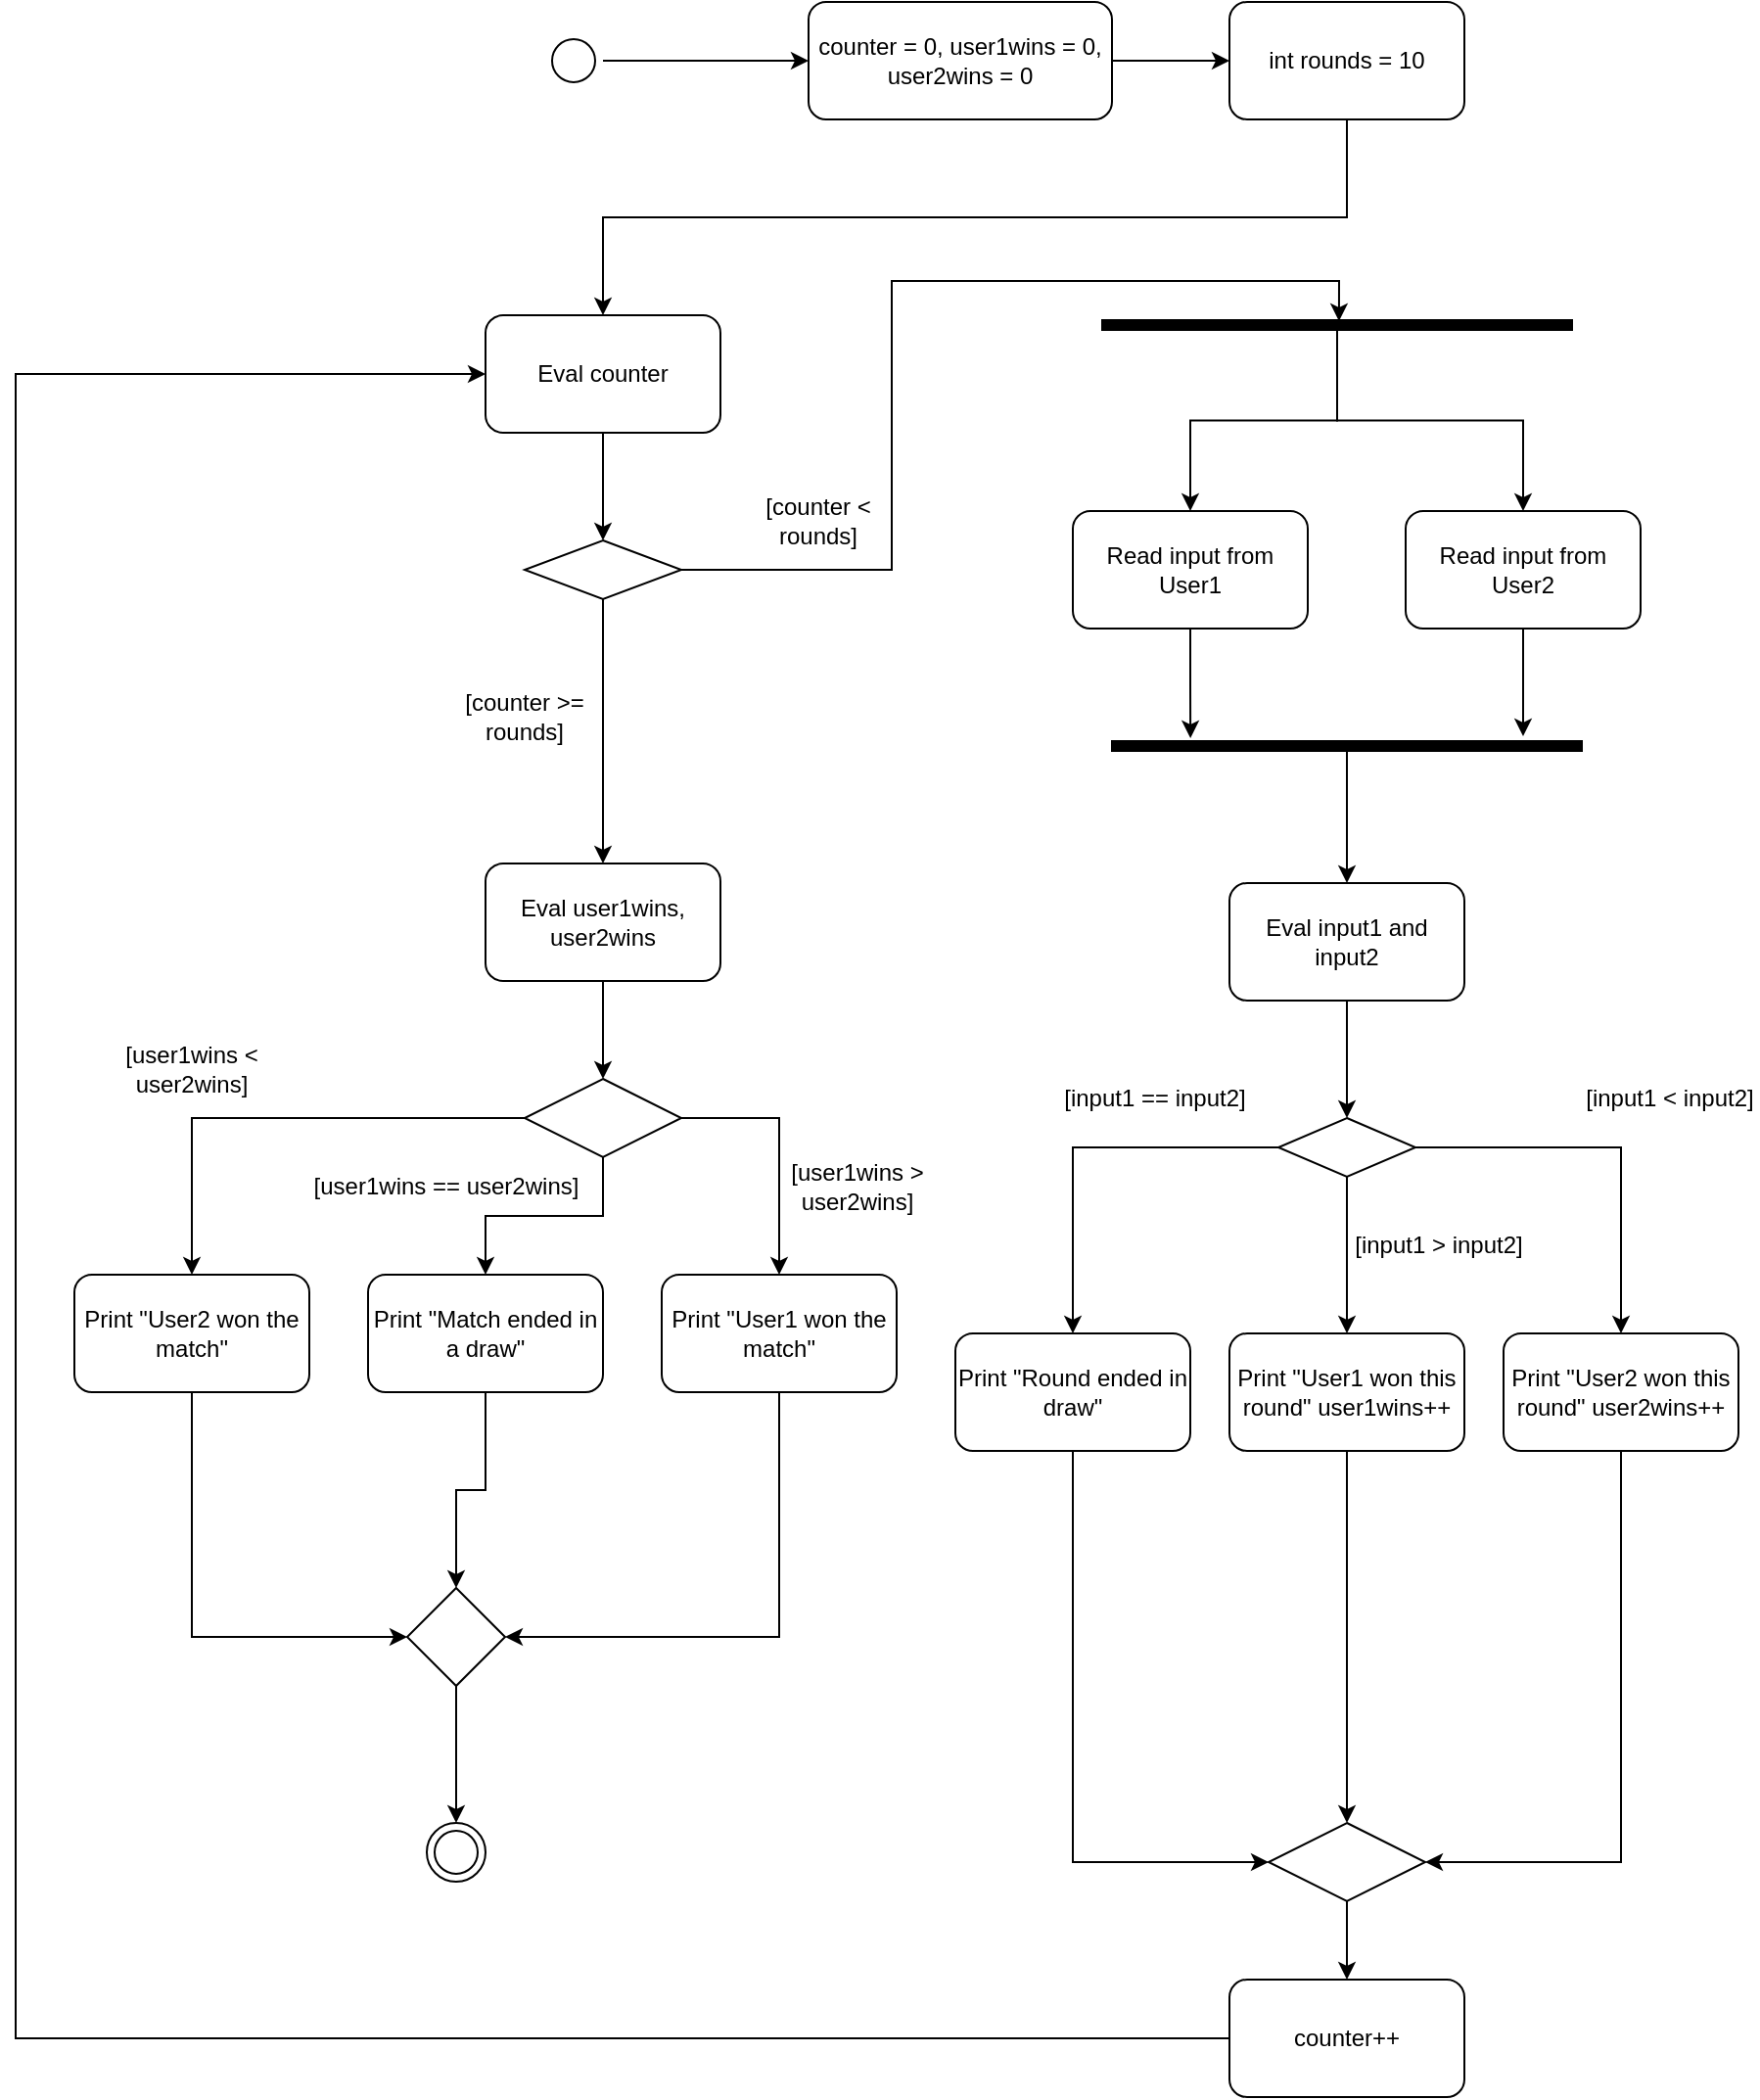 <mxfile version="24.7.8">
  <diagram id="C5RBs43oDa-KdzZeNtuy" name="Page-1">
    <mxGraphModel dx="2514" dy="1067" grid="1" gridSize="10" guides="1" tooltips="1" connect="1" arrows="1" fold="1" page="1" pageScale="1" pageWidth="827" pageHeight="1169" math="0" shadow="0">
      <root>
        <mxCell id="WIyWlLk6GJQsqaUBKTNV-0" />
        <mxCell id="WIyWlLk6GJQsqaUBKTNV-1" parent="WIyWlLk6GJQsqaUBKTNV-0" />
        <mxCell id="0nUy1QOVEvu21IIF8F1M-4" style="edgeStyle=orthogonalEdgeStyle;rounded=0;orthogonalLoop=1;jettySize=auto;html=1;entryX=0;entryY=0.5;entryDx=0;entryDy=0;" edge="1" parent="WIyWlLk6GJQsqaUBKTNV-1" source="0nUy1QOVEvu21IIF8F1M-0" target="0nUy1QOVEvu21IIF8F1M-3">
          <mxGeometry relative="1" as="geometry" />
        </mxCell>
        <mxCell id="0nUy1QOVEvu21IIF8F1M-0" value="" style="ellipse;html=1;shape=startState;" vertex="1" parent="WIyWlLk6GJQsqaUBKTNV-1">
          <mxGeometry x="120" y="55" width="30" height="30" as="geometry" />
        </mxCell>
        <mxCell id="0nUy1QOVEvu21IIF8F1M-2" value="" style="ellipse;html=1;shape=endState;" vertex="1" parent="WIyWlLk6GJQsqaUBKTNV-1">
          <mxGeometry x="60" y="970" width="30" height="30" as="geometry" />
        </mxCell>
        <mxCell id="0nUy1QOVEvu21IIF8F1M-6" style="edgeStyle=orthogonalEdgeStyle;rounded=0;orthogonalLoop=1;jettySize=auto;html=1;" edge="1" parent="WIyWlLk6GJQsqaUBKTNV-1" source="0nUy1QOVEvu21IIF8F1M-3" target="0nUy1QOVEvu21IIF8F1M-5">
          <mxGeometry relative="1" as="geometry" />
        </mxCell>
        <mxCell id="0nUy1QOVEvu21IIF8F1M-3" value="counter = 0, user1wins = 0,&lt;div&gt;user2wins = 0&lt;/div&gt;" style="rounded=1;whiteSpace=wrap;html=1;" vertex="1" parent="WIyWlLk6GJQsqaUBKTNV-1">
          <mxGeometry x="255" y="40" width="155" height="60" as="geometry" />
        </mxCell>
        <mxCell id="0nUy1QOVEvu21IIF8F1M-46" style="edgeStyle=orthogonalEdgeStyle;rounded=0;orthogonalLoop=1;jettySize=auto;html=1;entryX=0.5;entryY=0;entryDx=0;entryDy=0;" edge="1" parent="WIyWlLk6GJQsqaUBKTNV-1" source="0nUy1QOVEvu21IIF8F1M-5" target="0nUy1QOVEvu21IIF8F1M-45">
          <mxGeometry relative="1" as="geometry">
            <Array as="points">
              <mxPoint x="530" y="150" />
              <mxPoint x="150" y="150" />
              <mxPoint x="150" y="170" />
            </Array>
          </mxGeometry>
        </mxCell>
        <mxCell id="0nUy1QOVEvu21IIF8F1M-5" value="int rounds = 10" style="rounded=1;whiteSpace=wrap;html=1;" vertex="1" parent="WIyWlLk6GJQsqaUBKTNV-1">
          <mxGeometry x="470" y="40" width="120" height="60" as="geometry" />
        </mxCell>
        <mxCell id="0nUy1QOVEvu21IIF8F1M-11" style="edgeStyle=orthogonalEdgeStyle;rounded=0;orthogonalLoop=1;jettySize=auto;html=1;" edge="1" parent="WIyWlLk6GJQsqaUBKTNV-1" source="0nUy1QOVEvu21IIF8F1M-7" target="0nUy1QOVEvu21IIF8F1M-9">
          <mxGeometry relative="1" as="geometry" />
        </mxCell>
        <mxCell id="0nUy1QOVEvu21IIF8F1M-12" style="edgeStyle=orthogonalEdgeStyle;rounded=0;orthogonalLoop=1;jettySize=auto;html=1;entryX=0.5;entryY=0;entryDx=0;entryDy=0;" edge="1" parent="WIyWlLk6GJQsqaUBKTNV-1" source="0nUy1QOVEvu21IIF8F1M-7" target="0nUy1QOVEvu21IIF8F1M-10">
          <mxGeometry relative="1" as="geometry" />
        </mxCell>
        <mxCell id="0nUy1QOVEvu21IIF8F1M-7" value="" style="html=1;points=[];perimeter=orthogonalPerimeter;fillColor=strokeColor;rotation=90;" vertex="1" parent="WIyWlLk6GJQsqaUBKTNV-1">
          <mxGeometry x="522.5" y="85" width="5" height="240" as="geometry" />
        </mxCell>
        <mxCell id="0nUy1QOVEvu21IIF8F1M-9" value="Read input from User2" style="rounded=1;whiteSpace=wrap;html=1;" vertex="1" parent="WIyWlLk6GJQsqaUBKTNV-1">
          <mxGeometry x="560" y="300" width="120" height="60" as="geometry" />
        </mxCell>
        <mxCell id="0nUy1QOVEvu21IIF8F1M-10" value="Read input from User1" style="rounded=1;whiteSpace=wrap;html=1;" vertex="1" parent="WIyWlLk6GJQsqaUBKTNV-1">
          <mxGeometry x="390" y="300" width="120" height="60" as="geometry" />
        </mxCell>
        <mxCell id="0nUy1QOVEvu21IIF8F1M-23" style="edgeStyle=orthogonalEdgeStyle;rounded=0;orthogonalLoop=1;jettySize=auto;html=1;entryX=0.5;entryY=0;entryDx=0;entryDy=0;" edge="1" parent="WIyWlLk6GJQsqaUBKTNV-1" source="0nUy1QOVEvu21IIF8F1M-14" target="0nUy1QOVEvu21IIF8F1M-22">
          <mxGeometry relative="1" as="geometry" />
        </mxCell>
        <mxCell id="0nUy1QOVEvu21IIF8F1M-14" value="" style="html=1;points=[];perimeter=orthogonalPerimeter;fillColor=strokeColor;rotation=90;" vertex="1" parent="WIyWlLk6GJQsqaUBKTNV-1">
          <mxGeometry x="527.5" y="300" width="5" height="240" as="geometry" />
        </mxCell>
        <mxCell id="0nUy1QOVEvu21IIF8F1M-17" style="edgeStyle=orthogonalEdgeStyle;rounded=0;orthogonalLoop=1;jettySize=auto;html=1;entryX=-0.5;entryY=0.125;entryDx=0;entryDy=0;entryPerimeter=0;" edge="1" parent="WIyWlLk6GJQsqaUBKTNV-1" source="0nUy1QOVEvu21IIF8F1M-9" target="0nUy1QOVEvu21IIF8F1M-14">
          <mxGeometry relative="1" as="geometry" />
        </mxCell>
        <mxCell id="0nUy1QOVEvu21IIF8F1M-18" style="edgeStyle=orthogonalEdgeStyle;rounded=0;orthogonalLoop=1;jettySize=auto;html=1;entryX=-0.3;entryY=0.833;entryDx=0;entryDy=0;entryPerimeter=0;" edge="1" parent="WIyWlLk6GJQsqaUBKTNV-1" source="0nUy1QOVEvu21IIF8F1M-10" target="0nUy1QOVEvu21IIF8F1M-14">
          <mxGeometry relative="1" as="geometry" />
        </mxCell>
        <mxCell id="0nUy1QOVEvu21IIF8F1M-28" style="edgeStyle=orthogonalEdgeStyle;rounded=0;orthogonalLoop=1;jettySize=auto;html=1;entryX=0.5;entryY=0;entryDx=0;entryDy=0;" edge="1" parent="WIyWlLk6GJQsqaUBKTNV-1" source="0nUy1QOVEvu21IIF8F1M-19" target="0nUy1QOVEvu21IIF8F1M-25">
          <mxGeometry relative="1" as="geometry" />
        </mxCell>
        <mxCell id="0nUy1QOVEvu21IIF8F1M-29" style="edgeStyle=orthogonalEdgeStyle;rounded=0;orthogonalLoop=1;jettySize=auto;html=1;entryX=0.5;entryY=0;entryDx=0;entryDy=0;" edge="1" parent="WIyWlLk6GJQsqaUBKTNV-1" source="0nUy1QOVEvu21IIF8F1M-19" target="0nUy1QOVEvu21IIF8F1M-26">
          <mxGeometry relative="1" as="geometry" />
        </mxCell>
        <mxCell id="0nUy1QOVEvu21IIF8F1M-30" style="edgeStyle=orthogonalEdgeStyle;rounded=0;orthogonalLoop=1;jettySize=auto;html=1;entryX=0.5;entryY=0;entryDx=0;entryDy=0;" edge="1" parent="WIyWlLk6GJQsqaUBKTNV-1" source="0nUy1QOVEvu21IIF8F1M-19" target="0nUy1QOVEvu21IIF8F1M-27">
          <mxGeometry relative="1" as="geometry" />
        </mxCell>
        <mxCell id="0nUy1QOVEvu21IIF8F1M-19" value="" style="rhombus;whiteSpace=wrap;html=1;" vertex="1" parent="WIyWlLk6GJQsqaUBKTNV-1">
          <mxGeometry x="495" y="610" width="70" height="30" as="geometry" />
        </mxCell>
        <mxCell id="0nUy1QOVEvu21IIF8F1M-24" style="edgeStyle=orthogonalEdgeStyle;rounded=0;orthogonalLoop=1;jettySize=auto;html=1;entryX=0.5;entryY=0;entryDx=0;entryDy=0;" edge="1" parent="WIyWlLk6GJQsqaUBKTNV-1" source="0nUy1QOVEvu21IIF8F1M-22" target="0nUy1QOVEvu21IIF8F1M-19">
          <mxGeometry relative="1" as="geometry" />
        </mxCell>
        <mxCell id="0nUy1QOVEvu21IIF8F1M-22" value="Eval input1 and input2" style="rounded=1;whiteSpace=wrap;html=1;" vertex="1" parent="WIyWlLk6GJQsqaUBKTNV-1">
          <mxGeometry x="470" y="490" width="120" height="60" as="geometry" />
        </mxCell>
        <mxCell id="0nUy1QOVEvu21IIF8F1M-43" style="edgeStyle=orthogonalEdgeStyle;rounded=0;orthogonalLoop=1;jettySize=auto;html=1;entryX=0;entryY=0.5;entryDx=0;entryDy=0;" edge="1" parent="WIyWlLk6GJQsqaUBKTNV-1" source="0nUy1QOVEvu21IIF8F1M-25" target="0nUy1QOVEvu21IIF8F1M-34">
          <mxGeometry relative="1" as="geometry">
            <Array as="points">
              <mxPoint x="390" y="990" />
            </Array>
          </mxGeometry>
        </mxCell>
        <mxCell id="0nUy1QOVEvu21IIF8F1M-25" value="Print &quot;Round ended in draw&quot;" style="rounded=1;whiteSpace=wrap;html=1;" vertex="1" parent="WIyWlLk6GJQsqaUBKTNV-1">
          <mxGeometry x="330" y="720" width="120" height="60" as="geometry" />
        </mxCell>
        <mxCell id="0nUy1QOVEvu21IIF8F1M-41" style="edgeStyle=orthogonalEdgeStyle;rounded=0;orthogonalLoop=1;jettySize=auto;html=1;entryX=0.5;entryY=0;entryDx=0;entryDy=0;" edge="1" parent="WIyWlLk6GJQsqaUBKTNV-1" source="0nUy1QOVEvu21IIF8F1M-26" target="0nUy1QOVEvu21IIF8F1M-34">
          <mxGeometry relative="1" as="geometry">
            <mxPoint x="530" y="950" as="targetPoint" />
          </mxGeometry>
        </mxCell>
        <mxCell id="0nUy1QOVEvu21IIF8F1M-26" value="Print &quot;User1 won this round&quot; user1wins++" style="rounded=1;whiteSpace=wrap;html=1;" vertex="1" parent="WIyWlLk6GJQsqaUBKTNV-1">
          <mxGeometry x="470" y="720" width="120" height="60" as="geometry" />
        </mxCell>
        <mxCell id="0nUy1QOVEvu21IIF8F1M-42" style="edgeStyle=orthogonalEdgeStyle;rounded=0;orthogonalLoop=1;jettySize=auto;html=1;entryX=1;entryY=0.5;entryDx=0;entryDy=0;" edge="1" parent="WIyWlLk6GJQsqaUBKTNV-1" source="0nUy1QOVEvu21IIF8F1M-27" target="0nUy1QOVEvu21IIF8F1M-34">
          <mxGeometry relative="1" as="geometry">
            <Array as="points">
              <mxPoint x="670" y="990" />
            </Array>
          </mxGeometry>
        </mxCell>
        <mxCell id="0nUy1QOVEvu21IIF8F1M-27" value="Print &quot;User2 won this round&quot; user2wins++" style="rounded=1;whiteSpace=wrap;html=1;" vertex="1" parent="WIyWlLk6GJQsqaUBKTNV-1">
          <mxGeometry x="610" y="720" width="120" height="60" as="geometry" />
        </mxCell>
        <mxCell id="0nUy1QOVEvu21IIF8F1M-31" value="[input1 == input2]" style="text;html=1;align=center;verticalAlign=middle;whiteSpace=wrap;rounded=0;" vertex="1" parent="WIyWlLk6GJQsqaUBKTNV-1">
          <mxGeometry x="384" y="585" width="96" height="30" as="geometry" />
        </mxCell>
        <mxCell id="0nUy1QOVEvu21IIF8F1M-32" value="[input1 &amp;gt; input2]" style="text;html=1;align=center;verticalAlign=middle;whiteSpace=wrap;rounded=0;" vertex="1" parent="WIyWlLk6GJQsqaUBKTNV-1">
          <mxGeometry x="532.5" y="660" width="87.5" height="30" as="geometry" />
        </mxCell>
        <mxCell id="0nUy1QOVEvu21IIF8F1M-33" value="[input1 &amp;lt; input2]" style="text;html=1;align=center;verticalAlign=middle;whiteSpace=wrap;rounded=0;" vertex="1" parent="WIyWlLk6GJQsqaUBKTNV-1">
          <mxGeometry x="650" y="585" width="90" height="30" as="geometry" />
        </mxCell>
        <mxCell id="0nUy1QOVEvu21IIF8F1M-58" style="edgeStyle=orthogonalEdgeStyle;rounded=0;orthogonalLoop=1;jettySize=auto;html=1;entryX=0.5;entryY=0;entryDx=0;entryDy=0;" edge="1" parent="WIyWlLk6GJQsqaUBKTNV-1" source="0nUy1QOVEvu21IIF8F1M-34" target="0nUy1QOVEvu21IIF8F1M-44">
          <mxGeometry relative="1" as="geometry" />
        </mxCell>
        <mxCell id="0nUy1QOVEvu21IIF8F1M-34" value="" style="rhombus;whiteSpace=wrap;html=1;" vertex="1" parent="WIyWlLk6GJQsqaUBKTNV-1">
          <mxGeometry x="490" y="970" width="80" height="40" as="geometry" />
        </mxCell>
        <mxCell id="0nUy1QOVEvu21IIF8F1M-65" style="edgeStyle=orthogonalEdgeStyle;rounded=0;orthogonalLoop=1;jettySize=auto;html=1;entryX=0;entryY=0.5;entryDx=0;entryDy=0;" edge="1" parent="WIyWlLk6GJQsqaUBKTNV-1" source="0nUy1QOVEvu21IIF8F1M-44" target="0nUy1QOVEvu21IIF8F1M-45">
          <mxGeometry relative="1" as="geometry">
            <Array as="points">
              <mxPoint x="-150" y="1080" />
              <mxPoint x="-150" y="230" />
            </Array>
          </mxGeometry>
        </mxCell>
        <mxCell id="0nUy1QOVEvu21IIF8F1M-44" value="counter++" style="rounded=1;whiteSpace=wrap;html=1;" vertex="1" parent="WIyWlLk6GJQsqaUBKTNV-1">
          <mxGeometry x="470" y="1050" width="120" height="60" as="geometry" />
        </mxCell>
        <mxCell id="0nUy1QOVEvu21IIF8F1M-48" style="edgeStyle=orthogonalEdgeStyle;rounded=0;orthogonalLoop=1;jettySize=auto;html=1;entryX=0.5;entryY=0;entryDx=0;entryDy=0;" edge="1" parent="WIyWlLk6GJQsqaUBKTNV-1" source="0nUy1QOVEvu21IIF8F1M-45" target="0nUy1QOVEvu21IIF8F1M-47">
          <mxGeometry relative="1" as="geometry" />
        </mxCell>
        <mxCell id="0nUy1QOVEvu21IIF8F1M-45" value="Eval counter" style="rounded=1;whiteSpace=wrap;html=1;" vertex="1" parent="WIyWlLk6GJQsqaUBKTNV-1">
          <mxGeometry x="90" y="200" width="120" height="60" as="geometry" />
        </mxCell>
        <mxCell id="0nUy1QOVEvu21IIF8F1M-52" style="edgeStyle=orthogonalEdgeStyle;rounded=0;orthogonalLoop=1;jettySize=auto;html=1;entryX=0.5;entryY=0;entryDx=0;entryDy=0;" edge="1" parent="WIyWlLk6GJQsqaUBKTNV-1" source="0nUy1QOVEvu21IIF8F1M-47" target="0nUy1QOVEvu21IIF8F1M-51">
          <mxGeometry relative="1" as="geometry" />
        </mxCell>
        <mxCell id="0nUy1QOVEvu21IIF8F1M-47" value="" style="rhombus;whiteSpace=wrap;html=1;" vertex="1" parent="WIyWlLk6GJQsqaUBKTNV-1">
          <mxGeometry x="110" y="315" width="80" height="30" as="geometry" />
        </mxCell>
        <mxCell id="0nUy1QOVEvu21IIF8F1M-60" style="edgeStyle=orthogonalEdgeStyle;rounded=0;orthogonalLoop=1;jettySize=auto;html=1;entryX=0.5;entryY=0;entryDx=0;entryDy=0;" edge="1" parent="WIyWlLk6GJQsqaUBKTNV-1" source="0nUy1QOVEvu21IIF8F1M-51" target="0nUy1QOVEvu21IIF8F1M-59">
          <mxGeometry relative="1" as="geometry" />
        </mxCell>
        <mxCell id="0nUy1QOVEvu21IIF8F1M-51" value="Eval user1wins, user2wins" style="rounded=1;whiteSpace=wrap;html=1;" vertex="1" parent="WIyWlLk6GJQsqaUBKTNV-1">
          <mxGeometry x="90" y="480" width="120" height="60" as="geometry" />
        </mxCell>
        <mxCell id="0nUy1QOVEvu21IIF8F1M-54" value="[counter &amp;lt; rounds]" style="text;html=1;align=center;verticalAlign=middle;whiteSpace=wrap;rounded=0;" vertex="1" parent="WIyWlLk6GJQsqaUBKTNV-1">
          <mxGeometry x="230" y="290" width="60" height="30" as="geometry" />
        </mxCell>
        <mxCell id="0nUy1QOVEvu21IIF8F1M-55" value="[counter &amp;gt;= rounds]" style="text;html=1;align=center;verticalAlign=middle;whiteSpace=wrap;rounded=0;" vertex="1" parent="WIyWlLk6GJQsqaUBKTNV-1">
          <mxGeometry x="70" y="390" width="80" height="30" as="geometry" />
        </mxCell>
        <mxCell id="0nUy1QOVEvu21IIF8F1M-57" style="edgeStyle=orthogonalEdgeStyle;rounded=0;orthogonalLoop=1;jettySize=auto;html=1;entryX=0.1;entryY=0.496;entryDx=0;entryDy=0;entryPerimeter=0;" edge="1" parent="WIyWlLk6GJQsqaUBKTNV-1" source="0nUy1QOVEvu21IIF8F1M-47" target="0nUy1QOVEvu21IIF8F1M-7">
          <mxGeometry relative="1" as="geometry" />
        </mxCell>
        <mxCell id="0nUy1QOVEvu21IIF8F1M-66" style="edgeStyle=orthogonalEdgeStyle;rounded=0;orthogonalLoop=1;jettySize=auto;html=1;entryX=0.5;entryY=0;entryDx=0;entryDy=0;" edge="1" parent="WIyWlLk6GJQsqaUBKTNV-1" source="0nUy1QOVEvu21IIF8F1M-59" target="0nUy1QOVEvu21IIF8F1M-63">
          <mxGeometry relative="1" as="geometry" />
        </mxCell>
        <mxCell id="0nUy1QOVEvu21IIF8F1M-67" style="edgeStyle=orthogonalEdgeStyle;rounded=0;orthogonalLoop=1;jettySize=auto;html=1;entryX=0.5;entryY=0;entryDx=0;entryDy=0;" edge="1" parent="WIyWlLk6GJQsqaUBKTNV-1" source="0nUy1QOVEvu21IIF8F1M-59" target="0nUy1QOVEvu21IIF8F1M-62">
          <mxGeometry relative="1" as="geometry" />
        </mxCell>
        <mxCell id="0nUy1QOVEvu21IIF8F1M-68" style="edgeStyle=orthogonalEdgeStyle;rounded=0;orthogonalLoop=1;jettySize=auto;html=1;entryX=0.5;entryY=0;entryDx=0;entryDy=0;" edge="1" parent="WIyWlLk6GJQsqaUBKTNV-1" source="0nUy1QOVEvu21IIF8F1M-59" target="0nUy1QOVEvu21IIF8F1M-61">
          <mxGeometry relative="1" as="geometry">
            <Array as="points">
              <mxPoint x="240" y="610" />
            </Array>
          </mxGeometry>
        </mxCell>
        <mxCell id="0nUy1QOVEvu21IIF8F1M-59" value="" style="rhombus;whiteSpace=wrap;html=1;" vertex="1" parent="WIyWlLk6GJQsqaUBKTNV-1">
          <mxGeometry x="110" y="590" width="80" height="40" as="geometry" />
        </mxCell>
        <mxCell id="0nUy1QOVEvu21IIF8F1M-71" style="edgeStyle=orthogonalEdgeStyle;rounded=0;orthogonalLoop=1;jettySize=auto;html=1;entryX=1;entryY=0.5;entryDx=0;entryDy=0;" edge="1" parent="WIyWlLk6GJQsqaUBKTNV-1" source="0nUy1QOVEvu21IIF8F1M-61" target="0nUy1QOVEvu21IIF8F1M-69">
          <mxGeometry relative="1" as="geometry">
            <Array as="points">
              <mxPoint x="240" y="875" />
            </Array>
          </mxGeometry>
        </mxCell>
        <mxCell id="0nUy1QOVEvu21IIF8F1M-61" value="Print &quot;User1 won the match&quot;" style="rounded=1;whiteSpace=wrap;html=1;" vertex="1" parent="WIyWlLk6GJQsqaUBKTNV-1">
          <mxGeometry x="180" y="690" width="120" height="60" as="geometry" />
        </mxCell>
        <mxCell id="0nUy1QOVEvu21IIF8F1M-72" style="edgeStyle=orthogonalEdgeStyle;rounded=0;orthogonalLoop=1;jettySize=auto;html=1;entryX=0.5;entryY=0;entryDx=0;entryDy=0;" edge="1" parent="WIyWlLk6GJQsqaUBKTNV-1" source="0nUy1QOVEvu21IIF8F1M-62" target="0nUy1QOVEvu21IIF8F1M-69">
          <mxGeometry relative="1" as="geometry" />
        </mxCell>
        <mxCell id="0nUy1QOVEvu21IIF8F1M-62" value="Print &quot;Match ended in a draw&quot;" style="rounded=1;whiteSpace=wrap;html=1;" vertex="1" parent="WIyWlLk6GJQsqaUBKTNV-1">
          <mxGeometry x="30" y="690" width="120" height="60" as="geometry" />
        </mxCell>
        <mxCell id="0nUy1QOVEvu21IIF8F1M-73" style="edgeStyle=orthogonalEdgeStyle;rounded=0;orthogonalLoop=1;jettySize=auto;html=1;entryX=0;entryY=0.5;entryDx=0;entryDy=0;" edge="1" parent="WIyWlLk6GJQsqaUBKTNV-1" source="0nUy1QOVEvu21IIF8F1M-63" target="0nUy1QOVEvu21IIF8F1M-69">
          <mxGeometry relative="1" as="geometry">
            <Array as="points">
              <mxPoint x="-60" y="875" />
            </Array>
          </mxGeometry>
        </mxCell>
        <mxCell id="0nUy1QOVEvu21IIF8F1M-63" value="Print &quot;User2 won the match&quot;" style="rounded=1;whiteSpace=wrap;html=1;" vertex="1" parent="WIyWlLk6GJQsqaUBKTNV-1">
          <mxGeometry x="-120" y="690" width="120" height="60" as="geometry" />
        </mxCell>
        <mxCell id="0nUy1QOVEvu21IIF8F1M-70" style="edgeStyle=orthogonalEdgeStyle;rounded=0;orthogonalLoop=1;jettySize=auto;html=1;entryX=0.5;entryY=0;entryDx=0;entryDy=0;" edge="1" parent="WIyWlLk6GJQsqaUBKTNV-1" source="0nUy1QOVEvu21IIF8F1M-69" target="0nUy1QOVEvu21IIF8F1M-2">
          <mxGeometry relative="1" as="geometry" />
        </mxCell>
        <mxCell id="0nUy1QOVEvu21IIF8F1M-69" value="" style="rhombus;whiteSpace=wrap;html=1;" vertex="1" parent="WIyWlLk6GJQsqaUBKTNV-1">
          <mxGeometry x="50" y="850" width="50" height="50" as="geometry" />
        </mxCell>
        <mxCell id="0nUy1QOVEvu21IIF8F1M-74" value="[user1wins &amp;lt; user2wins]" style="text;html=1;align=center;verticalAlign=middle;whiteSpace=wrap;rounded=0;" vertex="1" parent="WIyWlLk6GJQsqaUBKTNV-1">
          <mxGeometry x="-125" y="569.5" width="130" height="30" as="geometry" />
        </mxCell>
        <mxCell id="0nUy1QOVEvu21IIF8F1M-75" value="[user1wins &amp;gt; user2wins]" style="text;html=1;align=center;verticalAlign=middle;whiteSpace=wrap;rounded=0;" vertex="1" parent="WIyWlLk6GJQsqaUBKTNV-1">
          <mxGeometry x="220" y="630" width="120" height="30" as="geometry" />
        </mxCell>
        <mxCell id="0nUy1QOVEvu21IIF8F1M-76" value="[user1wins == user2wins]" style="text;html=1;align=center;verticalAlign=middle;whiteSpace=wrap;rounded=0;" vertex="1" parent="WIyWlLk6GJQsqaUBKTNV-1">
          <mxGeometry y="630" width="140" height="30" as="geometry" />
        </mxCell>
      </root>
    </mxGraphModel>
  </diagram>
</mxfile>
